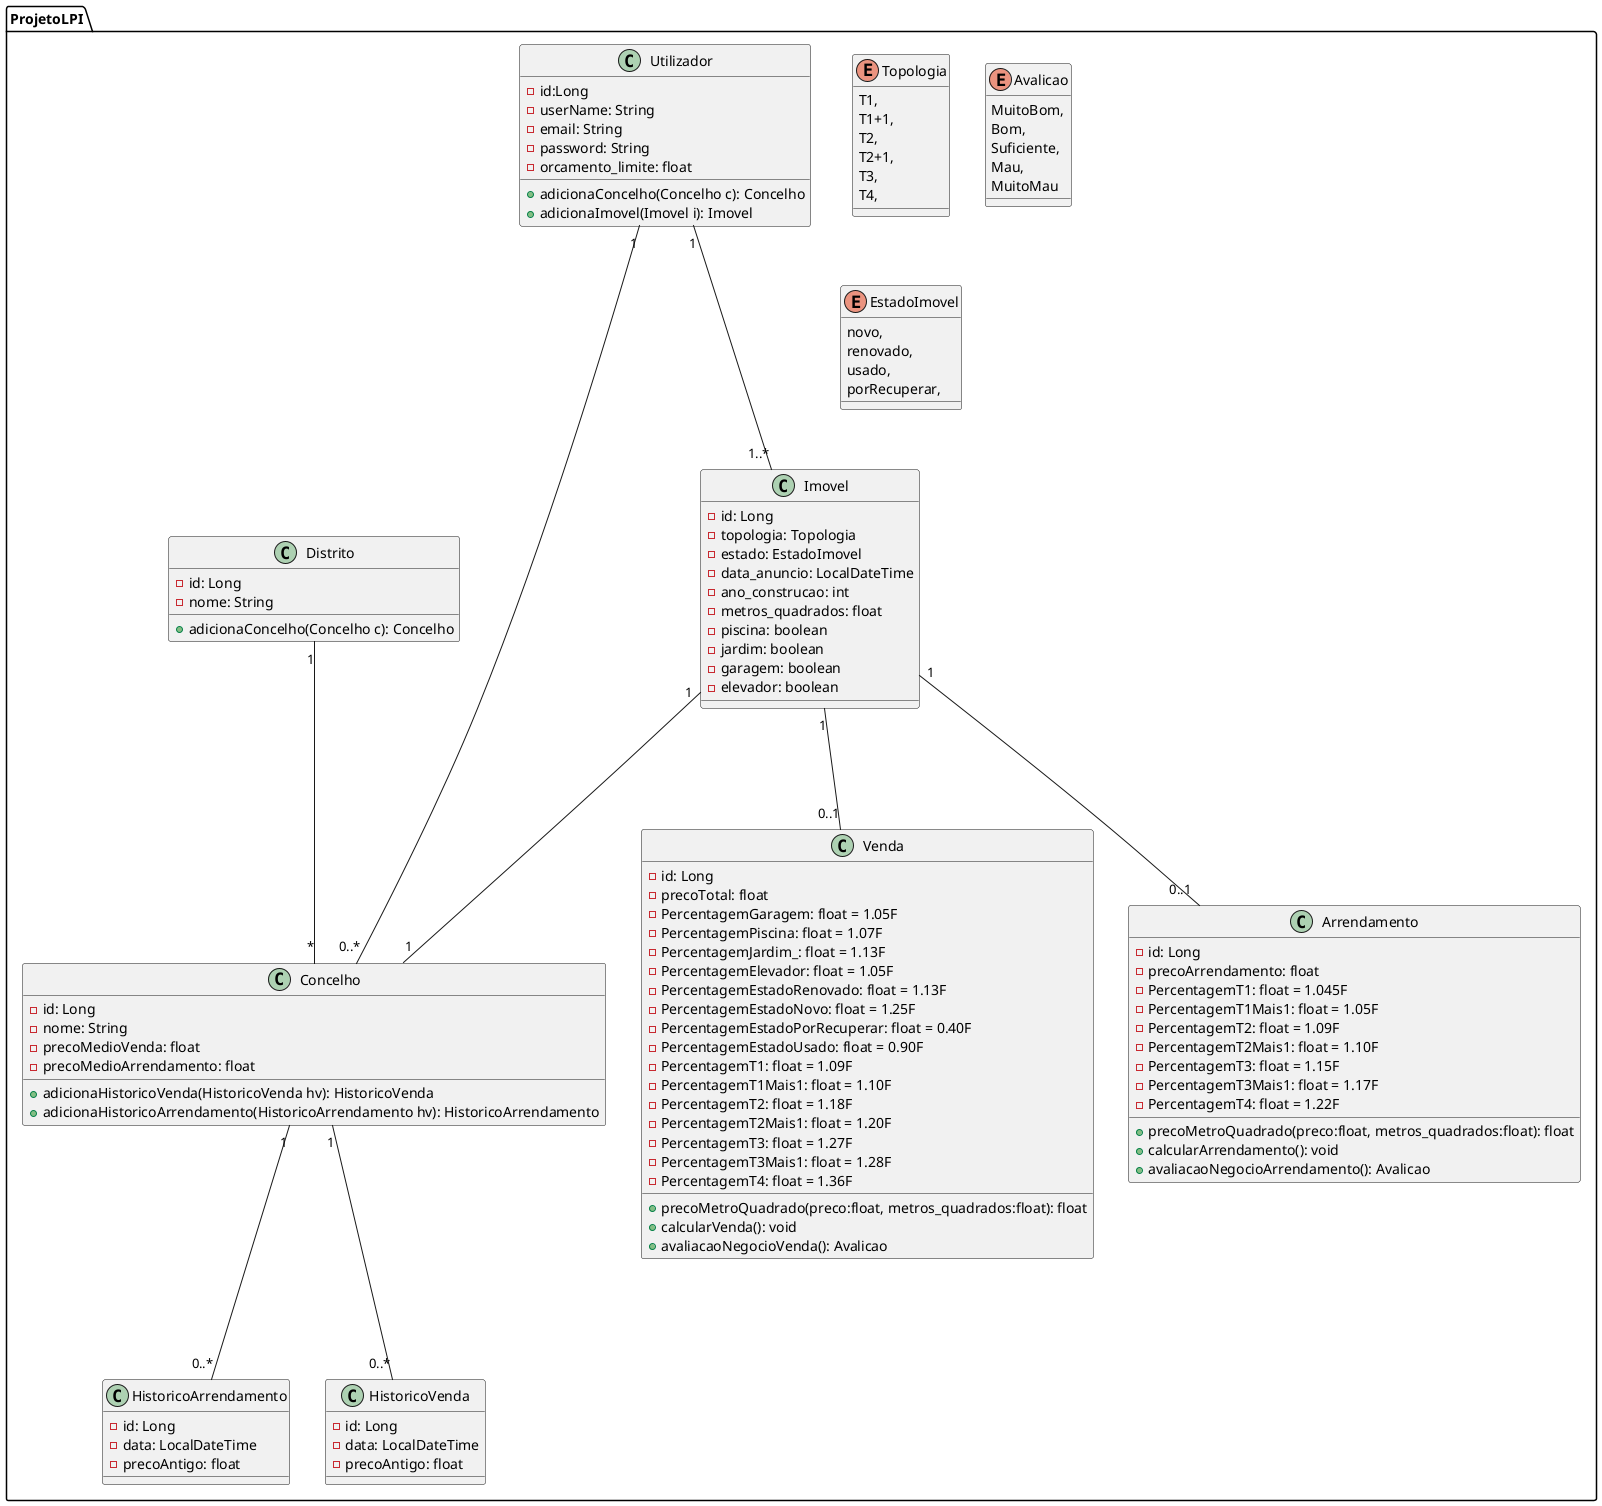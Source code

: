 
@startuml projeto

package ProjetoLPI{


class Utilizador
{
    - id:Long
    - userName: String
    - email: String
    - password: String
    - orcamento_limite: float
    + adicionaConcelho(Concelho c): Concelho
    + adicionaImovel(Imovel i): Imovel
}

class Imovel
{
    - id: Long
    - topologia: Topologia
    - estado: EstadoImovel
    - data_anuncio: LocalDateTime
    - ano_construcao: int
    - metros_quadrados: float
    - piscina: boolean
    - jardim: boolean
    - garagem: boolean
    - elevador: boolean
}

class Venda{
    - id: Long
    - precoTotal: float
    - PercentagemGaragem: float = 1.05F
    - PercentagemPiscina: float = 1.07F
    - PercentagemJardim_: float = 1.13F
    - PercentagemElevador: float = 1.05F
    - PercentagemEstadoRenovado: float = 1.13F
    - PercentagemEstadoNovo: float = 1.25F
    - PercentagemEstadoPorRecuperar: float = 0.40F
    - PercentagemEstadoUsado: float = 0.90F
    - PercentagemT1: float = 1.09F
    - PercentagemT1Mais1: float = 1.10F
    - PercentagemT2: float = 1.18F
    - PercentagemT2Mais1: float = 1.20F
    - PercentagemT3: float = 1.27F
    - PercentagemT3Mais1: float = 1.28F
    - PercentagemT4: float = 1.36F
    + precoMetroQuadrado(preco:float, metros_quadrados:float): float
    + calcularVenda(): void
    + avaliacaoNegocioVenda(): Avalicao
}

class Arrendamento{
    - id: Long
    - precoArrendamento: float
    - PercentagemT1: float = 1.045F
    - PercentagemT1Mais1: float = 1.05F
    - PercentagemT2: float = 1.09F
    - PercentagemT2Mais1: float = 1.10F
    - PercentagemT3: float = 1.15F
    - PercentagemT3Mais1: float = 1.17F
    - PercentagemT4: float = 1.22F
    + precoMetroQuadrado(preco:float, metros_quadrados:float): float
    + calcularArrendamento(): void
    + avaliacaoNegocioArrendamento(): Avalicao
}

class HistoricoArrendamento
{
    - id: Long
    - data: LocalDateTime
    - precoAntigo: float
}

class HistoricoVenda
{
    - id: Long
    - data: LocalDateTime
    - precoAntigo: float
}

class Concelho{
    - id: Long
    - nome: String
    - precoMedioVenda: float
    - precoMedioArrendamento: float
    + adicionaHistoricoVenda(HistoricoVenda hv): HistoricoVenda
    + adicionaHistoricoArrendamento(HistoricoArrendamento hv): HistoricoArrendamento
}

class Distrito
{
    - id: Long
    - nome: String
    + adicionaConcelho(Concelho c): Concelho
}

enum Topologia{
    T1,
    T1+1,
    T2,
    T2+1,
    T3,
    T4,
}

enum Avalicao
{
    MuitoBom,
    Bom,
    Suficiente,
    Mau,
    MuitoMau
}

enum EstadoImovel
{
    novo,
    renovado,
    usado,
    porRecuperar,
}



Imovel "1" --- "0..1" Venda
Imovel "1" --- "0..1" Arrendamento
Imovel "1" --- "1" Concelho
Utilizador "1" --- "1..*" Imovel
Utilizador "1" --- "0..*" Concelho
Distrito "1" --- "*" Concelho
Concelho "1" --- "0..*" HistoricoVenda
Concelho "1" --- "0..*" HistoricoArrendamento

}

@enduml

